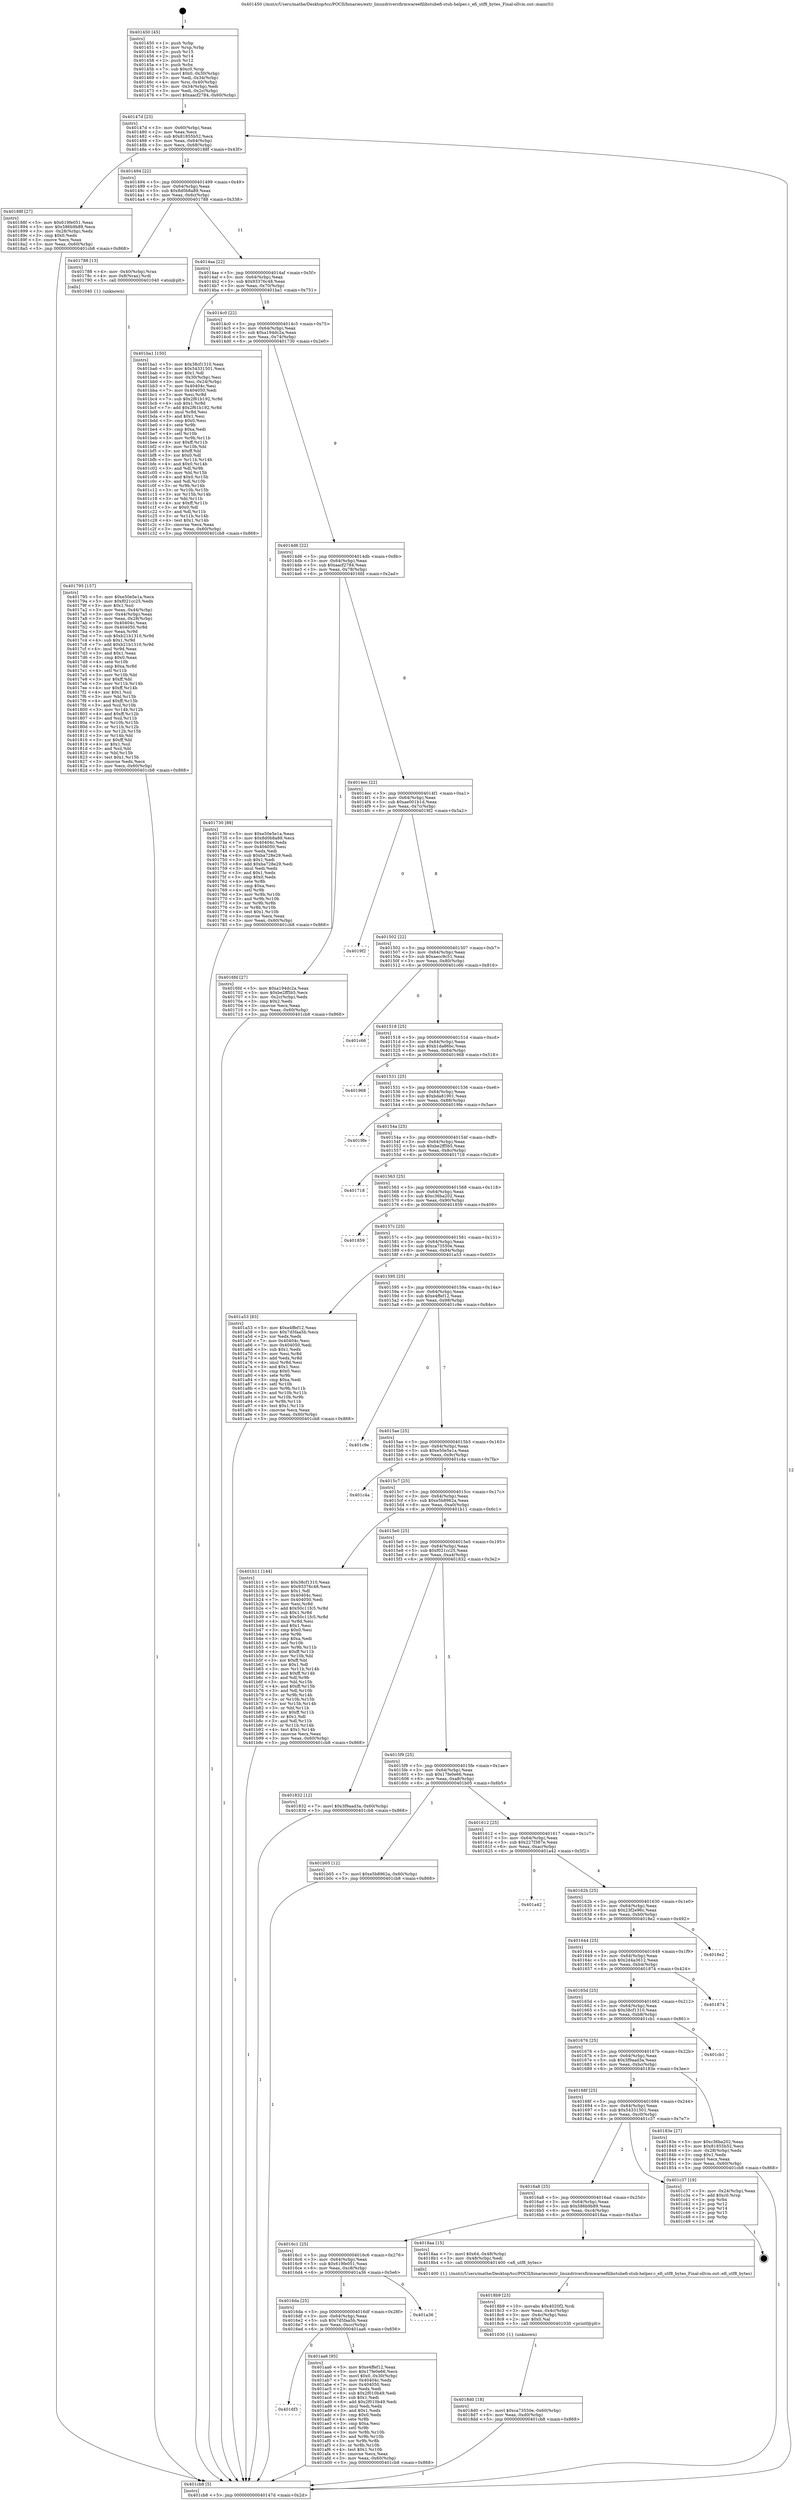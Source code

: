 digraph "0x401450" {
  label = "0x401450 (/mnt/c/Users/mathe/Desktop/tcc/POCII/binaries/extr_linuxdriversfirmwareefilibstubefi-stub-helper.c_efi_utf8_bytes_Final-ollvm.out::main(0))"
  labelloc = "t"
  node[shape=record]

  Entry [label="",width=0.3,height=0.3,shape=circle,fillcolor=black,style=filled]
  "0x40147d" [label="{
     0x40147d [23]\l
     | [instrs]\l
     &nbsp;&nbsp;0x40147d \<+3\>: mov -0x60(%rbp),%eax\l
     &nbsp;&nbsp;0x401480 \<+2\>: mov %eax,%ecx\l
     &nbsp;&nbsp;0x401482 \<+6\>: sub $0x81855b52,%ecx\l
     &nbsp;&nbsp;0x401488 \<+3\>: mov %eax,-0x64(%rbp)\l
     &nbsp;&nbsp;0x40148b \<+3\>: mov %ecx,-0x68(%rbp)\l
     &nbsp;&nbsp;0x40148e \<+6\>: je 000000000040188f \<main+0x43f\>\l
  }"]
  "0x40188f" [label="{
     0x40188f [27]\l
     | [instrs]\l
     &nbsp;&nbsp;0x40188f \<+5\>: mov $0x619fe051,%eax\l
     &nbsp;&nbsp;0x401894 \<+5\>: mov $0x586b9b89,%ecx\l
     &nbsp;&nbsp;0x401899 \<+3\>: mov -0x28(%rbp),%edx\l
     &nbsp;&nbsp;0x40189c \<+3\>: cmp $0x0,%edx\l
     &nbsp;&nbsp;0x40189f \<+3\>: cmove %ecx,%eax\l
     &nbsp;&nbsp;0x4018a2 \<+3\>: mov %eax,-0x60(%rbp)\l
     &nbsp;&nbsp;0x4018a5 \<+5\>: jmp 0000000000401cb8 \<main+0x868\>\l
  }"]
  "0x401494" [label="{
     0x401494 [22]\l
     | [instrs]\l
     &nbsp;&nbsp;0x401494 \<+5\>: jmp 0000000000401499 \<main+0x49\>\l
     &nbsp;&nbsp;0x401499 \<+3\>: mov -0x64(%rbp),%eax\l
     &nbsp;&nbsp;0x40149c \<+5\>: sub $0x8d0b8a89,%eax\l
     &nbsp;&nbsp;0x4014a1 \<+3\>: mov %eax,-0x6c(%rbp)\l
     &nbsp;&nbsp;0x4014a4 \<+6\>: je 0000000000401788 \<main+0x338\>\l
  }"]
  Exit [label="",width=0.3,height=0.3,shape=circle,fillcolor=black,style=filled,peripheries=2]
  "0x401788" [label="{
     0x401788 [13]\l
     | [instrs]\l
     &nbsp;&nbsp;0x401788 \<+4\>: mov -0x40(%rbp),%rax\l
     &nbsp;&nbsp;0x40178c \<+4\>: mov 0x8(%rax),%rdi\l
     &nbsp;&nbsp;0x401790 \<+5\>: call 0000000000401040 \<atoi@plt\>\l
     | [calls]\l
     &nbsp;&nbsp;0x401040 \{1\} (unknown)\l
  }"]
  "0x4014aa" [label="{
     0x4014aa [22]\l
     | [instrs]\l
     &nbsp;&nbsp;0x4014aa \<+5\>: jmp 00000000004014af \<main+0x5f\>\l
     &nbsp;&nbsp;0x4014af \<+3\>: mov -0x64(%rbp),%eax\l
     &nbsp;&nbsp;0x4014b2 \<+5\>: sub $0x93376c48,%eax\l
     &nbsp;&nbsp;0x4014b7 \<+3\>: mov %eax,-0x70(%rbp)\l
     &nbsp;&nbsp;0x4014ba \<+6\>: je 0000000000401ba1 \<main+0x751\>\l
  }"]
  "0x4016f3" [label="{
     0x4016f3\l
  }", style=dashed]
  "0x401ba1" [label="{
     0x401ba1 [150]\l
     | [instrs]\l
     &nbsp;&nbsp;0x401ba1 \<+5\>: mov $0x38cf1310,%eax\l
     &nbsp;&nbsp;0x401ba6 \<+5\>: mov $0x54331501,%ecx\l
     &nbsp;&nbsp;0x401bab \<+2\>: mov $0x1,%dl\l
     &nbsp;&nbsp;0x401bad \<+3\>: mov -0x30(%rbp),%esi\l
     &nbsp;&nbsp;0x401bb0 \<+3\>: mov %esi,-0x24(%rbp)\l
     &nbsp;&nbsp;0x401bb3 \<+7\>: mov 0x40404c,%esi\l
     &nbsp;&nbsp;0x401bba \<+7\>: mov 0x404050,%edi\l
     &nbsp;&nbsp;0x401bc1 \<+3\>: mov %esi,%r8d\l
     &nbsp;&nbsp;0x401bc4 \<+7\>: sub $0x2f61b192,%r8d\l
     &nbsp;&nbsp;0x401bcb \<+4\>: sub $0x1,%r8d\l
     &nbsp;&nbsp;0x401bcf \<+7\>: add $0x2f61b192,%r8d\l
     &nbsp;&nbsp;0x401bd6 \<+4\>: imul %r8d,%esi\l
     &nbsp;&nbsp;0x401bda \<+3\>: and $0x1,%esi\l
     &nbsp;&nbsp;0x401bdd \<+3\>: cmp $0x0,%esi\l
     &nbsp;&nbsp;0x401be0 \<+4\>: sete %r9b\l
     &nbsp;&nbsp;0x401be4 \<+3\>: cmp $0xa,%edi\l
     &nbsp;&nbsp;0x401be7 \<+4\>: setl %r10b\l
     &nbsp;&nbsp;0x401beb \<+3\>: mov %r9b,%r11b\l
     &nbsp;&nbsp;0x401bee \<+4\>: xor $0xff,%r11b\l
     &nbsp;&nbsp;0x401bf2 \<+3\>: mov %r10b,%bl\l
     &nbsp;&nbsp;0x401bf5 \<+3\>: xor $0xff,%bl\l
     &nbsp;&nbsp;0x401bf8 \<+3\>: xor $0x0,%dl\l
     &nbsp;&nbsp;0x401bfb \<+3\>: mov %r11b,%r14b\l
     &nbsp;&nbsp;0x401bfe \<+4\>: and $0x0,%r14b\l
     &nbsp;&nbsp;0x401c02 \<+3\>: and %dl,%r9b\l
     &nbsp;&nbsp;0x401c05 \<+3\>: mov %bl,%r15b\l
     &nbsp;&nbsp;0x401c08 \<+4\>: and $0x0,%r15b\l
     &nbsp;&nbsp;0x401c0c \<+3\>: and %dl,%r10b\l
     &nbsp;&nbsp;0x401c0f \<+3\>: or %r9b,%r14b\l
     &nbsp;&nbsp;0x401c12 \<+3\>: or %r10b,%r15b\l
     &nbsp;&nbsp;0x401c15 \<+3\>: xor %r15b,%r14b\l
     &nbsp;&nbsp;0x401c18 \<+3\>: or %bl,%r11b\l
     &nbsp;&nbsp;0x401c1b \<+4\>: xor $0xff,%r11b\l
     &nbsp;&nbsp;0x401c1f \<+3\>: or $0x0,%dl\l
     &nbsp;&nbsp;0x401c22 \<+3\>: and %dl,%r11b\l
     &nbsp;&nbsp;0x401c25 \<+3\>: or %r11b,%r14b\l
     &nbsp;&nbsp;0x401c28 \<+4\>: test $0x1,%r14b\l
     &nbsp;&nbsp;0x401c2c \<+3\>: cmovne %ecx,%eax\l
     &nbsp;&nbsp;0x401c2f \<+3\>: mov %eax,-0x60(%rbp)\l
     &nbsp;&nbsp;0x401c32 \<+5\>: jmp 0000000000401cb8 \<main+0x868\>\l
  }"]
  "0x4014c0" [label="{
     0x4014c0 [22]\l
     | [instrs]\l
     &nbsp;&nbsp;0x4014c0 \<+5\>: jmp 00000000004014c5 \<main+0x75\>\l
     &nbsp;&nbsp;0x4014c5 \<+3\>: mov -0x64(%rbp),%eax\l
     &nbsp;&nbsp;0x4014c8 \<+5\>: sub $0xa194dc2a,%eax\l
     &nbsp;&nbsp;0x4014cd \<+3\>: mov %eax,-0x74(%rbp)\l
     &nbsp;&nbsp;0x4014d0 \<+6\>: je 0000000000401730 \<main+0x2e0\>\l
  }"]
  "0x401aa6" [label="{
     0x401aa6 [95]\l
     | [instrs]\l
     &nbsp;&nbsp;0x401aa6 \<+5\>: mov $0xe4ffef12,%eax\l
     &nbsp;&nbsp;0x401aab \<+5\>: mov $0x17fe0e66,%ecx\l
     &nbsp;&nbsp;0x401ab0 \<+7\>: movl $0x0,-0x30(%rbp)\l
     &nbsp;&nbsp;0x401ab7 \<+7\>: mov 0x40404c,%edx\l
     &nbsp;&nbsp;0x401abe \<+7\>: mov 0x404050,%esi\l
     &nbsp;&nbsp;0x401ac5 \<+2\>: mov %edx,%edi\l
     &nbsp;&nbsp;0x401ac7 \<+6\>: sub $0x2f010b49,%edi\l
     &nbsp;&nbsp;0x401acd \<+3\>: sub $0x1,%edi\l
     &nbsp;&nbsp;0x401ad0 \<+6\>: add $0x2f010b49,%edi\l
     &nbsp;&nbsp;0x401ad6 \<+3\>: imul %edi,%edx\l
     &nbsp;&nbsp;0x401ad9 \<+3\>: and $0x1,%edx\l
     &nbsp;&nbsp;0x401adc \<+3\>: cmp $0x0,%edx\l
     &nbsp;&nbsp;0x401adf \<+4\>: sete %r8b\l
     &nbsp;&nbsp;0x401ae3 \<+3\>: cmp $0xa,%esi\l
     &nbsp;&nbsp;0x401ae6 \<+4\>: setl %r9b\l
     &nbsp;&nbsp;0x401aea \<+3\>: mov %r8b,%r10b\l
     &nbsp;&nbsp;0x401aed \<+3\>: and %r9b,%r10b\l
     &nbsp;&nbsp;0x401af0 \<+3\>: xor %r9b,%r8b\l
     &nbsp;&nbsp;0x401af3 \<+3\>: or %r8b,%r10b\l
     &nbsp;&nbsp;0x401af6 \<+4\>: test $0x1,%r10b\l
     &nbsp;&nbsp;0x401afa \<+3\>: cmovne %ecx,%eax\l
     &nbsp;&nbsp;0x401afd \<+3\>: mov %eax,-0x60(%rbp)\l
     &nbsp;&nbsp;0x401b00 \<+5\>: jmp 0000000000401cb8 \<main+0x868\>\l
  }"]
  "0x401730" [label="{
     0x401730 [88]\l
     | [instrs]\l
     &nbsp;&nbsp;0x401730 \<+5\>: mov $0xe50e5e1a,%eax\l
     &nbsp;&nbsp;0x401735 \<+5\>: mov $0x8d0b8a89,%ecx\l
     &nbsp;&nbsp;0x40173a \<+7\>: mov 0x40404c,%edx\l
     &nbsp;&nbsp;0x401741 \<+7\>: mov 0x404050,%esi\l
     &nbsp;&nbsp;0x401748 \<+2\>: mov %edx,%edi\l
     &nbsp;&nbsp;0x40174a \<+6\>: sub $0xba728e29,%edi\l
     &nbsp;&nbsp;0x401750 \<+3\>: sub $0x1,%edi\l
     &nbsp;&nbsp;0x401753 \<+6\>: add $0xba728e29,%edi\l
     &nbsp;&nbsp;0x401759 \<+3\>: imul %edi,%edx\l
     &nbsp;&nbsp;0x40175c \<+3\>: and $0x1,%edx\l
     &nbsp;&nbsp;0x40175f \<+3\>: cmp $0x0,%edx\l
     &nbsp;&nbsp;0x401762 \<+4\>: sete %r8b\l
     &nbsp;&nbsp;0x401766 \<+3\>: cmp $0xa,%esi\l
     &nbsp;&nbsp;0x401769 \<+4\>: setl %r9b\l
     &nbsp;&nbsp;0x40176d \<+3\>: mov %r8b,%r10b\l
     &nbsp;&nbsp;0x401770 \<+3\>: and %r9b,%r10b\l
     &nbsp;&nbsp;0x401773 \<+3\>: xor %r9b,%r8b\l
     &nbsp;&nbsp;0x401776 \<+3\>: or %r8b,%r10b\l
     &nbsp;&nbsp;0x401779 \<+4\>: test $0x1,%r10b\l
     &nbsp;&nbsp;0x40177d \<+3\>: cmovne %ecx,%eax\l
     &nbsp;&nbsp;0x401780 \<+3\>: mov %eax,-0x60(%rbp)\l
     &nbsp;&nbsp;0x401783 \<+5\>: jmp 0000000000401cb8 \<main+0x868\>\l
  }"]
  "0x4014d6" [label="{
     0x4014d6 [22]\l
     | [instrs]\l
     &nbsp;&nbsp;0x4014d6 \<+5\>: jmp 00000000004014db \<main+0x8b\>\l
     &nbsp;&nbsp;0x4014db \<+3\>: mov -0x64(%rbp),%eax\l
     &nbsp;&nbsp;0x4014de \<+5\>: sub $0xaacf2784,%eax\l
     &nbsp;&nbsp;0x4014e3 \<+3\>: mov %eax,-0x78(%rbp)\l
     &nbsp;&nbsp;0x4014e6 \<+6\>: je 00000000004016fd \<main+0x2ad\>\l
  }"]
  "0x4016da" [label="{
     0x4016da [25]\l
     | [instrs]\l
     &nbsp;&nbsp;0x4016da \<+5\>: jmp 00000000004016df \<main+0x28f\>\l
     &nbsp;&nbsp;0x4016df \<+3\>: mov -0x64(%rbp),%eax\l
     &nbsp;&nbsp;0x4016e2 \<+5\>: sub $0x7d5faa5b,%eax\l
     &nbsp;&nbsp;0x4016e7 \<+6\>: mov %eax,-0xcc(%rbp)\l
     &nbsp;&nbsp;0x4016ed \<+6\>: je 0000000000401aa6 \<main+0x656\>\l
  }"]
  "0x4016fd" [label="{
     0x4016fd [27]\l
     | [instrs]\l
     &nbsp;&nbsp;0x4016fd \<+5\>: mov $0xa194dc2a,%eax\l
     &nbsp;&nbsp;0x401702 \<+5\>: mov $0xbe2ff5b5,%ecx\l
     &nbsp;&nbsp;0x401707 \<+3\>: mov -0x2c(%rbp),%edx\l
     &nbsp;&nbsp;0x40170a \<+3\>: cmp $0x2,%edx\l
     &nbsp;&nbsp;0x40170d \<+3\>: cmovne %ecx,%eax\l
     &nbsp;&nbsp;0x401710 \<+3\>: mov %eax,-0x60(%rbp)\l
     &nbsp;&nbsp;0x401713 \<+5\>: jmp 0000000000401cb8 \<main+0x868\>\l
  }"]
  "0x4014ec" [label="{
     0x4014ec [22]\l
     | [instrs]\l
     &nbsp;&nbsp;0x4014ec \<+5\>: jmp 00000000004014f1 \<main+0xa1\>\l
     &nbsp;&nbsp;0x4014f1 \<+3\>: mov -0x64(%rbp),%eax\l
     &nbsp;&nbsp;0x4014f4 \<+5\>: sub $0xae001b1d,%eax\l
     &nbsp;&nbsp;0x4014f9 \<+3\>: mov %eax,-0x7c(%rbp)\l
     &nbsp;&nbsp;0x4014fc \<+6\>: je 00000000004019f2 \<main+0x5a2\>\l
  }"]
  "0x401cb8" [label="{
     0x401cb8 [5]\l
     | [instrs]\l
     &nbsp;&nbsp;0x401cb8 \<+5\>: jmp 000000000040147d \<main+0x2d\>\l
  }"]
  "0x401450" [label="{
     0x401450 [45]\l
     | [instrs]\l
     &nbsp;&nbsp;0x401450 \<+1\>: push %rbp\l
     &nbsp;&nbsp;0x401451 \<+3\>: mov %rsp,%rbp\l
     &nbsp;&nbsp;0x401454 \<+2\>: push %r15\l
     &nbsp;&nbsp;0x401456 \<+2\>: push %r14\l
     &nbsp;&nbsp;0x401458 \<+2\>: push %r12\l
     &nbsp;&nbsp;0x40145a \<+1\>: push %rbx\l
     &nbsp;&nbsp;0x40145b \<+7\>: sub $0xc0,%rsp\l
     &nbsp;&nbsp;0x401462 \<+7\>: movl $0x0,-0x30(%rbp)\l
     &nbsp;&nbsp;0x401469 \<+3\>: mov %edi,-0x34(%rbp)\l
     &nbsp;&nbsp;0x40146c \<+4\>: mov %rsi,-0x40(%rbp)\l
     &nbsp;&nbsp;0x401470 \<+3\>: mov -0x34(%rbp),%edi\l
     &nbsp;&nbsp;0x401473 \<+3\>: mov %edi,-0x2c(%rbp)\l
     &nbsp;&nbsp;0x401476 \<+7\>: movl $0xaacf2784,-0x60(%rbp)\l
  }"]
  "0x401795" [label="{
     0x401795 [157]\l
     | [instrs]\l
     &nbsp;&nbsp;0x401795 \<+5\>: mov $0xe50e5e1a,%ecx\l
     &nbsp;&nbsp;0x40179a \<+5\>: mov $0xf021cc25,%edx\l
     &nbsp;&nbsp;0x40179f \<+3\>: mov $0x1,%sil\l
     &nbsp;&nbsp;0x4017a2 \<+3\>: mov %eax,-0x44(%rbp)\l
     &nbsp;&nbsp;0x4017a5 \<+3\>: mov -0x44(%rbp),%eax\l
     &nbsp;&nbsp;0x4017a8 \<+3\>: mov %eax,-0x28(%rbp)\l
     &nbsp;&nbsp;0x4017ab \<+7\>: mov 0x40404c,%eax\l
     &nbsp;&nbsp;0x4017b2 \<+8\>: mov 0x404050,%r8d\l
     &nbsp;&nbsp;0x4017ba \<+3\>: mov %eax,%r9d\l
     &nbsp;&nbsp;0x4017bd \<+7\>: sub $0xb21b1310,%r9d\l
     &nbsp;&nbsp;0x4017c4 \<+4\>: sub $0x1,%r9d\l
     &nbsp;&nbsp;0x4017c8 \<+7\>: add $0xb21b1310,%r9d\l
     &nbsp;&nbsp;0x4017cf \<+4\>: imul %r9d,%eax\l
     &nbsp;&nbsp;0x4017d3 \<+3\>: and $0x1,%eax\l
     &nbsp;&nbsp;0x4017d6 \<+3\>: cmp $0x0,%eax\l
     &nbsp;&nbsp;0x4017d9 \<+4\>: sete %r10b\l
     &nbsp;&nbsp;0x4017dd \<+4\>: cmp $0xa,%r8d\l
     &nbsp;&nbsp;0x4017e1 \<+4\>: setl %r11b\l
     &nbsp;&nbsp;0x4017e5 \<+3\>: mov %r10b,%bl\l
     &nbsp;&nbsp;0x4017e8 \<+3\>: xor $0xff,%bl\l
     &nbsp;&nbsp;0x4017eb \<+3\>: mov %r11b,%r14b\l
     &nbsp;&nbsp;0x4017ee \<+4\>: xor $0xff,%r14b\l
     &nbsp;&nbsp;0x4017f2 \<+4\>: xor $0x1,%sil\l
     &nbsp;&nbsp;0x4017f6 \<+3\>: mov %bl,%r15b\l
     &nbsp;&nbsp;0x4017f9 \<+4\>: and $0xff,%r15b\l
     &nbsp;&nbsp;0x4017fd \<+3\>: and %sil,%r10b\l
     &nbsp;&nbsp;0x401800 \<+3\>: mov %r14b,%r12b\l
     &nbsp;&nbsp;0x401803 \<+4\>: and $0xff,%r12b\l
     &nbsp;&nbsp;0x401807 \<+3\>: and %sil,%r11b\l
     &nbsp;&nbsp;0x40180a \<+3\>: or %r10b,%r15b\l
     &nbsp;&nbsp;0x40180d \<+3\>: or %r11b,%r12b\l
     &nbsp;&nbsp;0x401810 \<+3\>: xor %r12b,%r15b\l
     &nbsp;&nbsp;0x401813 \<+3\>: or %r14b,%bl\l
     &nbsp;&nbsp;0x401816 \<+3\>: xor $0xff,%bl\l
     &nbsp;&nbsp;0x401819 \<+4\>: or $0x1,%sil\l
     &nbsp;&nbsp;0x40181d \<+3\>: and %sil,%bl\l
     &nbsp;&nbsp;0x401820 \<+3\>: or %bl,%r15b\l
     &nbsp;&nbsp;0x401823 \<+4\>: test $0x1,%r15b\l
     &nbsp;&nbsp;0x401827 \<+3\>: cmovne %edx,%ecx\l
     &nbsp;&nbsp;0x40182a \<+3\>: mov %ecx,-0x60(%rbp)\l
     &nbsp;&nbsp;0x40182d \<+5\>: jmp 0000000000401cb8 \<main+0x868\>\l
  }"]
  "0x401a36" [label="{
     0x401a36\l
  }", style=dashed]
  "0x4019f2" [label="{
     0x4019f2\l
  }", style=dashed]
  "0x401502" [label="{
     0x401502 [22]\l
     | [instrs]\l
     &nbsp;&nbsp;0x401502 \<+5\>: jmp 0000000000401507 \<main+0xb7\>\l
     &nbsp;&nbsp;0x401507 \<+3\>: mov -0x64(%rbp),%eax\l
     &nbsp;&nbsp;0x40150a \<+5\>: sub $0xaecc9c51,%eax\l
     &nbsp;&nbsp;0x40150f \<+3\>: mov %eax,-0x80(%rbp)\l
     &nbsp;&nbsp;0x401512 \<+6\>: je 0000000000401c66 \<main+0x816\>\l
  }"]
  "0x4018d0" [label="{
     0x4018d0 [18]\l
     | [instrs]\l
     &nbsp;&nbsp;0x4018d0 \<+7\>: movl $0xca73550e,-0x60(%rbp)\l
     &nbsp;&nbsp;0x4018d7 \<+6\>: mov %eax,-0xd0(%rbp)\l
     &nbsp;&nbsp;0x4018dd \<+5\>: jmp 0000000000401cb8 \<main+0x868\>\l
  }"]
  "0x401c66" [label="{
     0x401c66\l
  }", style=dashed]
  "0x401518" [label="{
     0x401518 [25]\l
     | [instrs]\l
     &nbsp;&nbsp;0x401518 \<+5\>: jmp 000000000040151d \<main+0xcd\>\l
     &nbsp;&nbsp;0x40151d \<+3\>: mov -0x64(%rbp),%eax\l
     &nbsp;&nbsp;0x401520 \<+5\>: sub $0xb1da86bc,%eax\l
     &nbsp;&nbsp;0x401525 \<+6\>: mov %eax,-0x84(%rbp)\l
     &nbsp;&nbsp;0x40152b \<+6\>: je 0000000000401968 \<main+0x518\>\l
  }"]
  "0x4018b9" [label="{
     0x4018b9 [23]\l
     | [instrs]\l
     &nbsp;&nbsp;0x4018b9 \<+10\>: movabs $0x4020f2,%rdi\l
     &nbsp;&nbsp;0x4018c3 \<+3\>: mov %eax,-0x4c(%rbp)\l
     &nbsp;&nbsp;0x4018c6 \<+3\>: mov -0x4c(%rbp),%esi\l
     &nbsp;&nbsp;0x4018c9 \<+2\>: mov $0x0,%al\l
     &nbsp;&nbsp;0x4018cb \<+5\>: call 0000000000401030 \<printf@plt\>\l
     | [calls]\l
     &nbsp;&nbsp;0x401030 \{1\} (unknown)\l
  }"]
  "0x401968" [label="{
     0x401968\l
  }", style=dashed]
  "0x401531" [label="{
     0x401531 [25]\l
     | [instrs]\l
     &nbsp;&nbsp;0x401531 \<+5\>: jmp 0000000000401536 \<main+0xe6\>\l
     &nbsp;&nbsp;0x401536 \<+3\>: mov -0x64(%rbp),%eax\l
     &nbsp;&nbsp;0x401539 \<+5\>: sub $0xbda81901,%eax\l
     &nbsp;&nbsp;0x40153e \<+6\>: mov %eax,-0x88(%rbp)\l
     &nbsp;&nbsp;0x401544 \<+6\>: je 00000000004019fe \<main+0x5ae\>\l
  }"]
  "0x4016c1" [label="{
     0x4016c1 [25]\l
     | [instrs]\l
     &nbsp;&nbsp;0x4016c1 \<+5\>: jmp 00000000004016c6 \<main+0x276\>\l
     &nbsp;&nbsp;0x4016c6 \<+3\>: mov -0x64(%rbp),%eax\l
     &nbsp;&nbsp;0x4016c9 \<+5\>: sub $0x619fe051,%eax\l
     &nbsp;&nbsp;0x4016ce \<+6\>: mov %eax,-0xc8(%rbp)\l
     &nbsp;&nbsp;0x4016d4 \<+6\>: je 0000000000401a36 \<main+0x5e6\>\l
  }"]
  "0x4019fe" [label="{
     0x4019fe\l
  }", style=dashed]
  "0x40154a" [label="{
     0x40154a [25]\l
     | [instrs]\l
     &nbsp;&nbsp;0x40154a \<+5\>: jmp 000000000040154f \<main+0xff\>\l
     &nbsp;&nbsp;0x40154f \<+3\>: mov -0x64(%rbp),%eax\l
     &nbsp;&nbsp;0x401552 \<+5\>: sub $0xbe2ff5b5,%eax\l
     &nbsp;&nbsp;0x401557 \<+6\>: mov %eax,-0x8c(%rbp)\l
     &nbsp;&nbsp;0x40155d \<+6\>: je 0000000000401718 \<main+0x2c8\>\l
  }"]
  "0x4018aa" [label="{
     0x4018aa [15]\l
     | [instrs]\l
     &nbsp;&nbsp;0x4018aa \<+7\>: movl $0x64,-0x48(%rbp)\l
     &nbsp;&nbsp;0x4018b1 \<+3\>: mov -0x48(%rbp),%edi\l
     &nbsp;&nbsp;0x4018b4 \<+5\>: call 0000000000401400 \<efi_utf8_bytes\>\l
     | [calls]\l
     &nbsp;&nbsp;0x401400 \{1\} (/mnt/c/Users/mathe/Desktop/tcc/POCII/binaries/extr_linuxdriversfirmwareefilibstubefi-stub-helper.c_efi_utf8_bytes_Final-ollvm.out::efi_utf8_bytes)\l
  }"]
  "0x401718" [label="{
     0x401718\l
  }", style=dashed]
  "0x401563" [label="{
     0x401563 [25]\l
     | [instrs]\l
     &nbsp;&nbsp;0x401563 \<+5\>: jmp 0000000000401568 \<main+0x118\>\l
     &nbsp;&nbsp;0x401568 \<+3\>: mov -0x64(%rbp),%eax\l
     &nbsp;&nbsp;0x40156b \<+5\>: sub $0xc36ba202,%eax\l
     &nbsp;&nbsp;0x401570 \<+6\>: mov %eax,-0x90(%rbp)\l
     &nbsp;&nbsp;0x401576 \<+6\>: je 0000000000401859 \<main+0x409\>\l
  }"]
  "0x4016a8" [label="{
     0x4016a8 [25]\l
     | [instrs]\l
     &nbsp;&nbsp;0x4016a8 \<+5\>: jmp 00000000004016ad \<main+0x25d\>\l
     &nbsp;&nbsp;0x4016ad \<+3\>: mov -0x64(%rbp),%eax\l
     &nbsp;&nbsp;0x4016b0 \<+5\>: sub $0x586b9b89,%eax\l
     &nbsp;&nbsp;0x4016b5 \<+6\>: mov %eax,-0xc4(%rbp)\l
     &nbsp;&nbsp;0x4016bb \<+6\>: je 00000000004018aa \<main+0x45a\>\l
  }"]
  "0x401859" [label="{
     0x401859\l
  }", style=dashed]
  "0x40157c" [label="{
     0x40157c [25]\l
     | [instrs]\l
     &nbsp;&nbsp;0x40157c \<+5\>: jmp 0000000000401581 \<main+0x131\>\l
     &nbsp;&nbsp;0x401581 \<+3\>: mov -0x64(%rbp),%eax\l
     &nbsp;&nbsp;0x401584 \<+5\>: sub $0xca73550e,%eax\l
     &nbsp;&nbsp;0x401589 \<+6\>: mov %eax,-0x94(%rbp)\l
     &nbsp;&nbsp;0x40158f \<+6\>: je 0000000000401a53 \<main+0x603\>\l
  }"]
  "0x401c37" [label="{
     0x401c37 [19]\l
     | [instrs]\l
     &nbsp;&nbsp;0x401c37 \<+3\>: mov -0x24(%rbp),%eax\l
     &nbsp;&nbsp;0x401c3a \<+7\>: add $0xc0,%rsp\l
     &nbsp;&nbsp;0x401c41 \<+1\>: pop %rbx\l
     &nbsp;&nbsp;0x401c42 \<+2\>: pop %r12\l
     &nbsp;&nbsp;0x401c44 \<+2\>: pop %r14\l
     &nbsp;&nbsp;0x401c46 \<+2\>: pop %r15\l
     &nbsp;&nbsp;0x401c48 \<+1\>: pop %rbp\l
     &nbsp;&nbsp;0x401c49 \<+1\>: ret\l
  }"]
  "0x401a53" [label="{
     0x401a53 [83]\l
     | [instrs]\l
     &nbsp;&nbsp;0x401a53 \<+5\>: mov $0xe4ffef12,%eax\l
     &nbsp;&nbsp;0x401a58 \<+5\>: mov $0x7d5faa5b,%ecx\l
     &nbsp;&nbsp;0x401a5d \<+2\>: xor %edx,%edx\l
     &nbsp;&nbsp;0x401a5f \<+7\>: mov 0x40404c,%esi\l
     &nbsp;&nbsp;0x401a66 \<+7\>: mov 0x404050,%edi\l
     &nbsp;&nbsp;0x401a6d \<+3\>: sub $0x1,%edx\l
     &nbsp;&nbsp;0x401a70 \<+3\>: mov %esi,%r8d\l
     &nbsp;&nbsp;0x401a73 \<+3\>: add %edx,%r8d\l
     &nbsp;&nbsp;0x401a76 \<+4\>: imul %r8d,%esi\l
     &nbsp;&nbsp;0x401a7a \<+3\>: and $0x1,%esi\l
     &nbsp;&nbsp;0x401a7d \<+3\>: cmp $0x0,%esi\l
     &nbsp;&nbsp;0x401a80 \<+4\>: sete %r9b\l
     &nbsp;&nbsp;0x401a84 \<+3\>: cmp $0xa,%edi\l
     &nbsp;&nbsp;0x401a87 \<+4\>: setl %r10b\l
     &nbsp;&nbsp;0x401a8b \<+3\>: mov %r9b,%r11b\l
     &nbsp;&nbsp;0x401a8e \<+3\>: and %r10b,%r11b\l
     &nbsp;&nbsp;0x401a91 \<+3\>: xor %r10b,%r9b\l
     &nbsp;&nbsp;0x401a94 \<+3\>: or %r9b,%r11b\l
     &nbsp;&nbsp;0x401a97 \<+4\>: test $0x1,%r11b\l
     &nbsp;&nbsp;0x401a9b \<+3\>: cmovne %ecx,%eax\l
     &nbsp;&nbsp;0x401a9e \<+3\>: mov %eax,-0x60(%rbp)\l
     &nbsp;&nbsp;0x401aa1 \<+5\>: jmp 0000000000401cb8 \<main+0x868\>\l
  }"]
  "0x401595" [label="{
     0x401595 [25]\l
     | [instrs]\l
     &nbsp;&nbsp;0x401595 \<+5\>: jmp 000000000040159a \<main+0x14a\>\l
     &nbsp;&nbsp;0x40159a \<+3\>: mov -0x64(%rbp),%eax\l
     &nbsp;&nbsp;0x40159d \<+5\>: sub $0xe4ffef12,%eax\l
     &nbsp;&nbsp;0x4015a2 \<+6\>: mov %eax,-0x98(%rbp)\l
     &nbsp;&nbsp;0x4015a8 \<+6\>: je 0000000000401c9e \<main+0x84e\>\l
  }"]
  "0x40168f" [label="{
     0x40168f [25]\l
     | [instrs]\l
     &nbsp;&nbsp;0x40168f \<+5\>: jmp 0000000000401694 \<main+0x244\>\l
     &nbsp;&nbsp;0x401694 \<+3\>: mov -0x64(%rbp),%eax\l
     &nbsp;&nbsp;0x401697 \<+5\>: sub $0x54331501,%eax\l
     &nbsp;&nbsp;0x40169c \<+6\>: mov %eax,-0xc0(%rbp)\l
     &nbsp;&nbsp;0x4016a2 \<+6\>: je 0000000000401c37 \<main+0x7e7\>\l
  }"]
  "0x401c9e" [label="{
     0x401c9e\l
  }", style=dashed]
  "0x4015ae" [label="{
     0x4015ae [25]\l
     | [instrs]\l
     &nbsp;&nbsp;0x4015ae \<+5\>: jmp 00000000004015b3 \<main+0x163\>\l
     &nbsp;&nbsp;0x4015b3 \<+3\>: mov -0x64(%rbp),%eax\l
     &nbsp;&nbsp;0x4015b6 \<+5\>: sub $0xe50e5e1a,%eax\l
     &nbsp;&nbsp;0x4015bb \<+6\>: mov %eax,-0x9c(%rbp)\l
     &nbsp;&nbsp;0x4015c1 \<+6\>: je 0000000000401c4a \<main+0x7fa\>\l
  }"]
  "0x40183e" [label="{
     0x40183e [27]\l
     | [instrs]\l
     &nbsp;&nbsp;0x40183e \<+5\>: mov $0xc36ba202,%eax\l
     &nbsp;&nbsp;0x401843 \<+5\>: mov $0x81855b52,%ecx\l
     &nbsp;&nbsp;0x401848 \<+3\>: mov -0x28(%rbp),%edx\l
     &nbsp;&nbsp;0x40184b \<+3\>: cmp $0x1,%edx\l
     &nbsp;&nbsp;0x40184e \<+3\>: cmovl %ecx,%eax\l
     &nbsp;&nbsp;0x401851 \<+3\>: mov %eax,-0x60(%rbp)\l
     &nbsp;&nbsp;0x401854 \<+5\>: jmp 0000000000401cb8 \<main+0x868\>\l
  }"]
  "0x401c4a" [label="{
     0x401c4a\l
  }", style=dashed]
  "0x4015c7" [label="{
     0x4015c7 [25]\l
     | [instrs]\l
     &nbsp;&nbsp;0x4015c7 \<+5\>: jmp 00000000004015cc \<main+0x17c\>\l
     &nbsp;&nbsp;0x4015cc \<+3\>: mov -0x64(%rbp),%eax\l
     &nbsp;&nbsp;0x4015cf \<+5\>: sub $0xe5b8962a,%eax\l
     &nbsp;&nbsp;0x4015d4 \<+6\>: mov %eax,-0xa0(%rbp)\l
     &nbsp;&nbsp;0x4015da \<+6\>: je 0000000000401b11 \<main+0x6c1\>\l
  }"]
  "0x401676" [label="{
     0x401676 [25]\l
     | [instrs]\l
     &nbsp;&nbsp;0x401676 \<+5\>: jmp 000000000040167b \<main+0x22b\>\l
     &nbsp;&nbsp;0x40167b \<+3\>: mov -0x64(%rbp),%eax\l
     &nbsp;&nbsp;0x40167e \<+5\>: sub $0x3f9aad3a,%eax\l
     &nbsp;&nbsp;0x401683 \<+6\>: mov %eax,-0xbc(%rbp)\l
     &nbsp;&nbsp;0x401689 \<+6\>: je 000000000040183e \<main+0x3ee\>\l
  }"]
  "0x401b11" [label="{
     0x401b11 [144]\l
     | [instrs]\l
     &nbsp;&nbsp;0x401b11 \<+5\>: mov $0x38cf1310,%eax\l
     &nbsp;&nbsp;0x401b16 \<+5\>: mov $0x93376c48,%ecx\l
     &nbsp;&nbsp;0x401b1b \<+2\>: mov $0x1,%dl\l
     &nbsp;&nbsp;0x401b1d \<+7\>: mov 0x40404c,%esi\l
     &nbsp;&nbsp;0x401b24 \<+7\>: mov 0x404050,%edi\l
     &nbsp;&nbsp;0x401b2b \<+3\>: mov %esi,%r8d\l
     &nbsp;&nbsp;0x401b2e \<+7\>: add $0x50c11fc5,%r8d\l
     &nbsp;&nbsp;0x401b35 \<+4\>: sub $0x1,%r8d\l
     &nbsp;&nbsp;0x401b39 \<+7\>: sub $0x50c11fc5,%r8d\l
     &nbsp;&nbsp;0x401b40 \<+4\>: imul %r8d,%esi\l
     &nbsp;&nbsp;0x401b44 \<+3\>: and $0x1,%esi\l
     &nbsp;&nbsp;0x401b47 \<+3\>: cmp $0x0,%esi\l
     &nbsp;&nbsp;0x401b4a \<+4\>: sete %r9b\l
     &nbsp;&nbsp;0x401b4e \<+3\>: cmp $0xa,%edi\l
     &nbsp;&nbsp;0x401b51 \<+4\>: setl %r10b\l
     &nbsp;&nbsp;0x401b55 \<+3\>: mov %r9b,%r11b\l
     &nbsp;&nbsp;0x401b58 \<+4\>: xor $0xff,%r11b\l
     &nbsp;&nbsp;0x401b5c \<+3\>: mov %r10b,%bl\l
     &nbsp;&nbsp;0x401b5f \<+3\>: xor $0xff,%bl\l
     &nbsp;&nbsp;0x401b62 \<+3\>: xor $0x1,%dl\l
     &nbsp;&nbsp;0x401b65 \<+3\>: mov %r11b,%r14b\l
     &nbsp;&nbsp;0x401b68 \<+4\>: and $0xff,%r14b\l
     &nbsp;&nbsp;0x401b6c \<+3\>: and %dl,%r9b\l
     &nbsp;&nbsp;0x401b6f \<+3\>: mov %bl,%r15b\l
     &nbsp;&nbsp;0x401b72 \<+4\>: and $0xff,%r15b\l
     &nbsp;&nbsp;0x401b76 \<+3\>: and %dl,%r10b\l
     &nbsp;&nbsp;0x401b79 \<+3\>: or %r9b,%r14b\l
     &nbsp;&nbsp;0x401b7c \<+3\>: or %r10b,%r15b\l
     &nbsp;&nbsp;0x401b7f \<+3\>: xor %r15b,%r14b\l
     &nbsp;&nbsp;0x401b82 \<+3\>: or %bl,%r11b\l
     &nbsp;&nbsp;0x401b85 \<+4\>: xor $0xff,%r11b\l
     &nbsp;&nbsp;0x401b89 \<+3\>: or $0x1,%dl\l
     &nbsp;&nbsp;0x401b8c \<+3\>: and %dl,%r11b\l
     &nbsp;&nbsp;0x401b8f \<+3\>: or %r11b,%r14b\l
     &nbsp;&nbsp;0x401b92 \<+4\>: test $0x1,%r14b\l
     &nbsp;&nbsp;0x401b96 \<+3\>: cmovne %ecx,%eax\l
     &nbsp;&nbsp;0x401b99 \<+3\>: mov %eax,-0x60(%rbp)\l
     &nbsp;&nbsp;0x401b9c \<+5\>: jmp 0000000000401cb8 \<main+0x868\>\l
  }"]
  "0x4015e0" [label="{
     0x4015e0 [25]\l
     | [instrs]\l
     &nbsp;&nbsp;0x4015e0 \<+5\>: jmp 00000000004015e5 \<main+0x195\>\l
     &nbsp;&nbsp;0x4015e5 \<+3\>: mov -0x64(%rbp),%eax\l
     &nbsp;&nbsp;0x4015e8 \<+5\>: sub $0xf021cc25,%eax\l
     &nbsp;&nbsp;0x4015ed \<+6\>: mov %eax,-0xa4(%rbp)\l
     &nbsp;&nbsp;0x4015f3 \<+6\>: je 0000000000401832 \<main+0x3e2\>\l
  }"]
  "0x401cb1" [label="{
     0x401cb1\l
  }", style=dashed]
  "0x401832" [label="{
     0x401832 [12]\l
     | [instrs]\l
     &nbsp;&nbsp;0x401832 \<+7\>: movl $0x3f9aad3a,-0x60(%rbp)\l
     &nbsp;&nbsp;0x401839 \<+5\>: jmp 0000000000401cb8 \<main+0x868\>\l
  }"]
  "0x4015f9" [label="{
     0x4015f9 [25]\l
     | [instrs]\l
     &nbsp;&nbsp;0x4015f9 \<+5\>: jmp 00000000004015fe \<main+0x1ae\>\l
     &nbsp;&nbsp;0x4015fe \<+3\>: mov -0x64(%rbp),%eax\l
     &nbsp;&nbsp;0x401601 \<+5\>: sub $0x17fe0e66,%eax\l
     &nbsp;&nbsp;0x401606 \<+6\>: mov %eax,-0xa8(%rbp)\l
     &nbsp;&nbsp;0x40160c \<+6\>: je 0000000000401b05 \<main+0x6b5\>\l
  }"]
  "0x40165d" [label="{
     0x40165d [25]\l
     | [instrs]\l
     &nbsp;&nbsp;0x40165d \<+5\>: jmp 0000000000401662 \<main+0x212\>\l
     &nbsp;&nbsp;0x401662 \<+3\>: mov -0x64(%rbp),%eax\l
     &nbsp;&nbsp;0x401665 \<+5\>: sub $0x38cf1310,%eax\l
     &nbsp;&nbsp;0x40166a \<+6\>: mov %eax,-0xb8(%rbp)\l
     &nbsp;&nbsp;0x401670 \<+6\>: je 0000000000401cb1 \<main+0x861\>\l
  }"]
  "0x401b05" [label="{
     0x401b05 [12]\l
     | [instrs]\l
     &nbsp;&nbsp;0x401b05 \<+7\>: movl $0xe5b8962a,-0x60(%rbp)\l
     &nbsp;&nbsp;0x401b0c \<+5\>: jmp 0000000000401cb8 \<main+0x868\>\l
  }"]
  "0x401612" [label="{
     0x401612 [25]\l
     | [instrs]\l
     &nbsp;&nbsp;0x401612 \<+5\>: jmp 0000000000401617 \<main+0x1c7\>\l
     &nbsp;&nbsp;0x401617 \<+3\>: mov -0x64(%rbp),%eax\l
     &nbsp;&nbsp;0x40161a \<+5\>: sub $0x227f387e,%eax\l
     &nbsp;&nbsp;0x40161f \<+6\>: mov %eax,-0xac(%rbp)\l
     &nbsp;&nbsp;0x401625 \<+6\>: je 0000000000401a42 \<main+0x5f2\>\l
  }"]
  "0x401874" [label="{
     0x401874\l
  }", style=dashed]
  "0x401a42" [label="{
     0x401a42\l
  }", style=dashed]
  "0x40162b" [label="{
     0x40162b [25]\l
     | [instrs]\l
     &nbsp;&nbsp;0x40162b \<+5\>: jmp 0000000000401630 \<main+0x1e0\>\l
     &nbsp;&nbsp;0x401630 \<+3\>: mov -0x64(%rbp),%eax\l
     &nbsp;&nbsp;0x401633 \<+5\>: sub $0x23f2e96c,%eax\l
     &nbsp;&nbsp;0x401638 \<+6\>: mov %eax,-0xb0(%rbp)\l
     &nbsp;&nbsp;0x40163e \<+6\>: je 00000000004018e2 \<main+0x492\>\l
  }"]
  "0x401644" [label="{
     0x401644 [25]\l
     | [instrs]\l
     &nbsp;&nbsp;0x401644 \<+5\>: jmp 0000000000401649 \<main+0x1f9\>\l
     &nbsp;&nbsp;0x401649 \<+3\>: mov -0x64(%rbp),%eax\l
     &nbsp;&nbsp;0x40164c \<+5\>: sub $0x2d4a3612,%eax\l
     &nbsp;&nbsp;0x401651 \<+6\>: mov %eax,-0xb4(%rbp)\l
     &nbsp;&nbsp;0x401657 \<+6\>: je 0000000000401874 \<main+0x424\>\l
  }"]
  "0x4018e2" [label="{
     0x4018e2\l
  }", style=dashed]
  Entry -> "0x401450" [label=" 1"]
  "0x40147d" -> "0x40188f" [label=" 1"]
  "0x40147d" -> "0x401494" [label=" 12"]
  "0x401c37" -> Exit [label=" 1"]
  "0x401494" -> "0x401788" [label=" 1"]
  "0x401494" -> "0x4014aa" [label=" 11"]
  "0x401ba1" -> "0x401cb8" [label=" 1"]
  "0x4014aa" -> "0x401ba1" [label=" 1"]
  "0x4014aa" -> "0x4014c0" [label=" 10"]
  "0x401b11" -> "0x401cb8" [label=" 1"]
  "0x4014c0" -> "0x401730" [label=" 1"]
  "0x4014c0" -> "0x4014d6" [label=" 9"]
  "0x401b05" -> "0x401cb8" [label=" 1"]
  "0x4014d6" -> "0x4016fd" [label=" 1"]
  "0x4014d6" -> "0x4014ec" [label=" 8"]
  "0x4016fd" -> "0x401cb8" [label=" 1"]
  "0x401450" -> "0x40147d" [label=" 1"]
  "0x401cb8" -> "0x40147d" [label=" 12"]
  "0x401730" -> "0x401cb8" [label=" 1"]
  "0x401788" -> "0x401795" [label=" 1"]
  "0x401795" -> "0x401cb8" [label=" 1"]
  "0x4016da" -> "0x4016f3" [label=" 0"]
  "0x4014ec" -> "0x4019f2" [label=" 0"]
  "0x4014ec" -> "0x401502" [label=" 8"]
  "0x4016da" -> "0x401aa6" [label=" 1"]
  "0x401502" -> "0x401c66" [label=" 0"]
  "0x401502" -> "0x401518" [label=" 8"]
  "0x4016c1" -> "0x4016da" [label=" 1"]
  "0x401518" -> "0x401968" [label=" 0"]
  "0x401518" -> "0x401531" [label=" 8"]
  "0x4016c1" -> "0x401a36" [label=" 0"]
  "0x401531" -> "0x4019fe" [label=" 0"]
  "0x401531" -> "0x40154a" [label=" 8"]
  "0x401aa6" -> "0x401cb8" [label=" 1"]
  "0x40154a" -> "0x401718" [label=" 0"]
  "0x40154a" -> "0x401563" [label=" 8"]
  "0x401a53" -> "0x401cb8" [label=" 1"]
  "0x401563" -> "0x401859" [label=" 0"]
  "0x401563" -> "0x40157c" [label=" 8"]
  "0x4018b9" -> "0x4018d0" [label=" 1"]
  "0x40157c" -> "0x401a53" [label=" 1"]
  "0x40157c" -> "0x401595" [label=" 7"]
  "0x4018aa" -> "0x4018b9" [label=" 1"]
  "0x401595" -> "0x401c9e" [label=" 0"]
  "0x401595" -> "0x4015ae" [label=" 7"]
  "0x4016a8" -> "0x4018aa" [label=" 1"]
  "0x4015ae" -> "0x401c4a" [label=" 0"]
  "0x4015ae" -> "0x4015c7" [label=" 7"]
  "0x4018d0" -> "0x401cb8" [label=" 1"]
  "0x4015c7" -> "0x401b11" [label=" 1"]
  "0x4015c7" -> "0x4015e0" [label=" 6"]
  "0x40168f" -> "0x401c37" [label=" 1"]
  "0x4015e0" -> "0x401832" [label=" 1"]
  "0x4015e0" -> "0x4015f9" [label=" 5"]
  "0x401832" -> "0x401cb8" [label=" 1"]
  "0x4016a8" -> "0x4016c1" [label=" 1"]
  "0x4015f9" -> "0x401b05" [label=" 1"]
  "0x4015f9" -> "0x401612" [label=" 4"]
  "0x40183e" -> "0x401cb8" [label=" 1"]
  "0x401612" -> "0x401a42" [label=" 0"]
  "0x401612" -> "0x40162b" [label=" 4"]
  "0x401676" -> "0x40168f" [label=" 3"]
  "0x40162b" -> "0x4018e2" [label=" 0"]
  "0x40162b" -> "0x401644" [label=" 4"]
  "0x401676" -> "0x40183e" [label=" 1"]
  "0x401644" -> "0x401874" [label=" 0"]
  "0x401644" -> "0x40165d" [label=" 4"]
  "0x40188f" -> "0x401cb8" [label=" 1"]
  "0x40165d" -> "0x401cb1" [label=" 0"]
  "0x40165d" -> "0x401676" [label=" 4"]
  "0x40168f" -> "0x4016a8" [label=" 2"]
}
